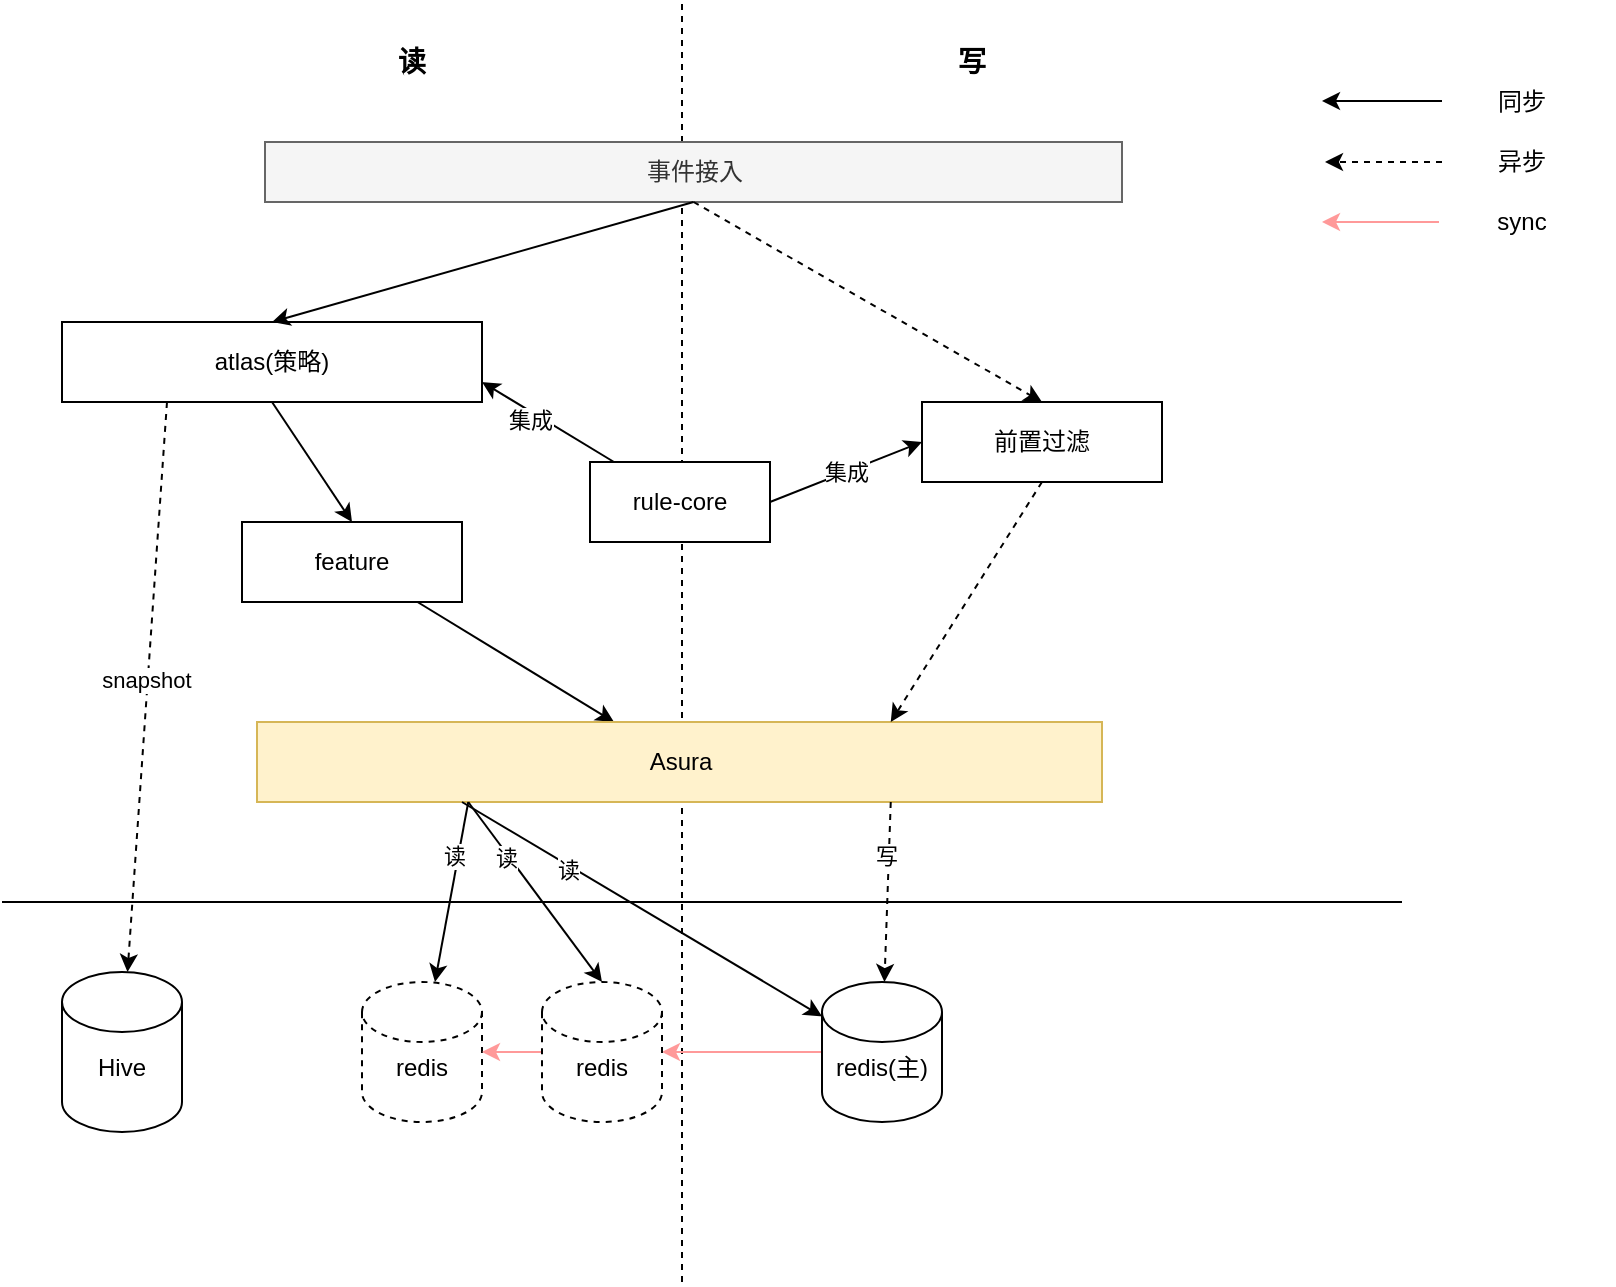 <mxfile version="13.6.5" type="github">
  <diagram id="a2OO5_XoCAEclmJaOGbQ" name="Page-1">
    <mxGraphModel dx="1261" dy="843" grid="1" gridSize="10" guides="1" tooltips="1" connect="1" arrows="1" fold="1" page="1" pageScale="1" pageWidth="827" pageHeight="1169" math="0" shadow="0">
      <root>
        <mxCell id="0" />
        <mxCell id="1" parent="0" />
        <mxCell id="f_jPBdqohyxs24n2NIzw-2" value="" style="endArrow=none;html=1;dashed=1;" parent="1" edge="1">
          <mxGeometry width="50" height="50" relative="1" as="geometry">
            <mxPoint x="370" y="720" as="sourcePoint" />
            <mxPoint x="370" y="80" as="targetPoint" />
          </mxGeometry>
        </mxCell>
        <mxCell id="f_jPBdqohyxs24n2NIzw-3" value="&lt;b&gt;&lt;font style=&quot;font-size: 14px&quot;&gt;读&lt;/font&gt;&lt;/b&gt;" style="text;html=1;strokeColor=none;fillColor=none;align=center;verticalAlign=middle;whiteSpace=wrap;rounded=0;" parent="1" vertex="1">
          <mxGeometry x="190" y="100" width="90" height="20" as="geometry" />
        </mxCell>
        <mxCell id="f_jPBdqohyxs24n2NIzw-4" value="&lt;b&gt;&lt;font style=&quot;font-size: 14px&quot;&gt;写&lt;/font&gt;&lt;/b&gt;" style="text;html=1;strokeColor=none;fillColor=none;align=center;verticalAlign=middle;whiteSpace=wrap;rounded=0;" parent="1" vertex="1">
          <mxGeometry x="470" y="100" width="90" height="20" as="geometry" />
        </mxCell>
        <mxCell id="f_jPBdqohyxs24n2NIzw-9" style="rounded=0;orthogonalLoop=1;jettySize=auto;html=1;exitX=0.5;exitY=1;exitDx=0;exitDy=0;entryX=0.5;entryY=0;entryDx=0;entryDy=0;" parent="1" source="f_jPBdqohyxs24n2NIzw-5" target="f_jPBdqohyxs24n2NIzw-7" edge="1">
          <mxGeometry relative="1" as="geometry" />
        </mxCell>
        <mxCell id="0CUJRHTORJeKaPp0CX7Q-3" style="rounded=0;orthogonalLoop=1;jettySize=auto;html=1;exitX=0.25;exitY=1;exitDx=0;exitDy=0;dashed=1;" edge="1" parent="1" source="f_jPBdqohyxs24n2NIzw-5" target="0CUJRHTORJeKaPp0CX7Q-1">
          <mxGeometry relative="1" as="geometry" />
        </mxCell>
        <mxCell id="0CUJRHTORJeKaPp0CX7Q-4" value="snapshot" style="edgeLabel;html=1;align=center;verticalAlign=middle;resizable=0;points=[];" vertex="1" connectable="0" parent="0CUJRHTORJeKaPp0CX7Q-3">
          <mxGeometry x="-0.024" y="-1" relative="1" as="geometry">
            <mxPoint as="offset" />
          </mxGeometry>
        </mxCell>
        <mxCell id="f_jPBdqohyxs24n2NIzw-5" value="atlas(策略)" style="rounded=0;whiteSpace=wrap;html=1;" parent="1" vertex="1">
          <mxGeometry x="60" y="240" width="210" height="40" as="geometry" />
        </mxCell>
        <mxCell id="f_jPBdqohyxs24n2NIzw-10" style="rounded=0;orthogonalLoop=1;jettySize=auto;html=1;entryX=1;entryY=0.75;entryDx=0;entryDy=0;" parent="1" source="f_jPBdqohyxs24n2NIzw-6" target="f_jPBdqohyxs24n2NIzw-5" edge="1">
          <mxGeometry relative="1" as="geometry" />
        </mxCell>
        <mxCell id="f_jPBdqohyxs24n2NIzw-39" value="集成" style="edgeLabel;html=1;align=center;verticalAlign=middle;resizable=0;points=[];" parent="f_jPBdqohyxs24n2NIzw-10" vertex="1" connectable="0">
          <mxGeometry x="0.235" y="4" relative="1" as="geometry">
            <mxPoint as="offset" />
          </mxGeometry>
        </mxCell>
        <mxCell id="f_jPBdqohyxs24n2NIzw-6" value="rule-core" style="rounded=0;whiteSpace=wrap;html=1;" parent="1" vertex="1">
          <mxGeometry x="324" y="310" width="90" height="40" as="geometry" />
        </mxCell>
        <mxCell id="f_jPBdqohyxs24n2NIzw-13" value="" style="rounded=0;orthogonalLoop=1;jettySize=auto;html=1;" parent="1" source="f_jPBdqohyxs24n2NIzw-7" target="f_jPBdqohyxs24n2NIzw-12" edge="1">
          <mxGeometry relative="1" as="geometry" />
        </mxCell>
        <mxCell id="f_jPBdqohyxs24n2NIzw-7" value="feature" style="rounded=0;whiteSpace=wrap;html=1;" parent="1" vertex="1">
          <mxGeometry x="150" y="340" width="110" height="40" as="geometry" />
        </mxCell>
        <mxCell id="f_jPBdqohyxs24n2NIzw-12" value="Asura" style="whiteSpace=wrap;html=1;rounded=0;fillColor=#fff2cc;strokeColor=#d6b656;" parent="1" vertex="1">
          <mxGeometry x="157.5" y="440" width="422.5" height="40" as="geometry" />
        </mxCell>
        <mxCell id="f_jPBdqohyxs24n2NIzw-14" value="" style="endArrow=none;html=1;" parent="1" edge="1">
          <mxGeometry width="50" height="50" relative="1" as="geometry">
            <mxPoint x="30" y="530" as="sourcePoint" />
            <mxPoint x="730" y="530" as="targetPoint" />
          </mxGeometry>
        </mxCell>
        <mxCell id="f_jPBdqohyxs24n2NIzw-57" value="" style="edgeStyle=none;rounded=0;orthogonalLoop=1;jettySize=auto;html=1;strokeColor=#FF9999;" parent="1" source="f_jPBdqohyxs24n2NIzw-15" target="f_jPBdqohyxs24n2NIzw-41" edge="1">
          <mxGeometry relative="1" as="geometry" />
        </mxCell>
        <mxCell id="f_jPBdqohyxs24n2NIzw-15" value="&lt;br&gt;redis(主)" style="shape=cylinder2;whiteSpace=wrap;html=1;boundedLbl=1;backgroundOutline=1;size=15;" parent="1" vertex="1">
          <mxGeometry x="440" y="570" width="60" height="70" as="geometry" />
        </mxCell>
        <mxCell id="f_jPBdqohyxs24n2NIzw-19" value="" style="endArrow=classic;html=1;" parent="1" target="f_jPBdqohyxs24n2NIzw-15" edge="1">
          <mxGeometry width="50" height="50" relative="1" as="geometry">
            <mxPoint x="260" y="480" as="sourcePoint" />
            <mxPoint x="180" y="620" as="targetPoint" />
          </mxGeometry>
        </mxCell>
        <mxCell id="f_jPBdqohyxs24n2NIzw-21" value="读" style="edgeLabel;html=1;align=center;verticalAlign=middle;resizable=0;points=[];" parent="f_jPBdqohyxs24n2NIzw-19" vertex="1" connectable="0">
          <mxGeometry x="-0.399" y="-2" relative="1" as="geometry">
            <mxPoint as="offset" />
          </mxGeometry>
        </mxCell>
        <mxCell id="f_jPBdqohyxs24n2NIzw-23" value="" style="endArrow=classic;html=1;exitX=0.75;exitY=1;exitDx=0;exitDy=0;dashed=1;" parent="1" source="f_jPBdqohyxs24n2NIzw-12" target="f_jPBdqohyxs24n2NIzw-15" edge="1">
          <mxGeometry width="50" height="50" relative="1" as="geometry">
            <mxPoint x="525" y="470" as="sourcePoint" />
            <mxPoint x="262.967" y="570" as="targetPoint" />
          </mxGeometry>
        </mxCell>
        <mxCell id="f_jPBdqohyxs24n2NIzw-24" value="写" style="edgeLabel;html=1;align=center;verticalAlign=middle;resizable=0;points=[];" parent="f_jPBdqohyxs24n2NIzw-23" vertex="1" connectable="0">
          <mxGeometry x="-0.399" y="-2" relative="1" as="geometry">
            <mxPoint as="offset" />
          </mxGeometry>
        </mxCell>
        <mxCell id="f_jPBdqohyxs24n2NIzw-25" value="事件接入" style="rounded=0;whiteSpace=wrap;html=1;fillColor=#f5f5f5;strokeColor=#666666;fontColor=#333333;" parent="1" vertex="1">
          <mxGeometry x="161.5" y="150" width="428.5" height="30" as="geometry" />
        </mxCell>
        <mxCell id="f_jPBdqohyxs24n2NIzw-27" value="前置过滤" style="rounded=0;whiteSpace=wrap;html=1;" parent="1" vertex="1">
          <mxGeometry x="490" y="280" width="120" height="40" as="geometry" />
        </mxCell>
        <mxCell id="f_jPBdqohyxs24n2NIzw-28" value="" style="endArrow=classic;html=1;exitX=0.5;exitY=1;exitDx=0;exitDy=0;entryX=0.5;entryY=0;entryDx=0;entryDy=0;dashed=1;" parent="1" source="f_jPBdqohyxs24n2NIzw-25" target="f_jPBdqohyxs24n2NIzw-27" edge="1">
          <mxGeometry width="50" height="50" relative="1" as="geometry">
            <mxPoint x="535" y="480" as="sourcePoint" />
            <mxPoint x="314.5" y="590.03" as="targetPoint" />
          </mxGeometry>
        </mxCell>
        <mxCell id="f_jPBdqohyxs24n2NIzw-30" value="" style="endArrow=classic;html=1;exitX=0.5;exitY=1;exitDx=0;exitDy=0;entryX=0.75;entryY=0;entryDx=0;entryDy=0;dashed=1;" parent="1" source="f_jPBdqohyxs24n2NIzw-27" target="f_jPBdqohyxs24n2NIzw-12" edge="1">
          <mxGeometry width="50" height="50" relative="1" as="geometry">
            <mxPoint x="650" y="290" as="sourcePoint" />
            <mxPoint x="518.025" y="430" as="targetPoint" />
          </mxGeometry>
        </mxCell>
        <mxCell id="f_jPBdqohyxs24n2NIzw-31" value="集成" style="endArrow=classic;html=1;exitX=1;exitY=0.5;exitDx=0;exitDy=0;entryX=0;entryY=0.5;entryDx=0;entryDy=0;" parent="1" source="f_jPBdqohyxs24n2NIzw-6" target="f_jPBdqohyxs24n2NIzw-27" edge="1">
          <mxGeometry width="50" height="50" relative="1" as="geometry">
            <mxPoint x="536.5" y="390" as="sourcePoint" />
            <mxPoint x="528.025" y="440" as="targetPoint" />
          </mxGeometry>
        </mxCell>
        <mxCell id="f_jPBdqohyxs24n2NIzw-33" value="" style="endArrow=classic;html=1;exitX=0.5;exitY=1;exitDx=0;exitDy=0;entryX=0.5;entryY=0;entryDx=0;entryDy=0;" parent="1" source="f_jPBdqohyxs24n2NIzw-25" target="f_jPBdqohyxs24n2NIzw-5" edge="1">
          <mxGeometry width="50" height="50" relative="1" as="geometry">
            <mxPoint x="385.75" y="190" as="sourcePoint" />
            <mxPoint x="536.5" y="350" as="targetPoint" />
          </mxGeometry>
        </mxCell>
        <mxCell id="f_jPBdqohyxs24n2NIzw-40" value="&lt;br&gt;redis" style="shape=cylinder2;whiteSpace=wrap;html=1;boundedLbl=1;backgroundOutline=1;size=15;dashed=1;" parent="1" vertex="1">
          <mxGeometry x="210" y="570" width="60" height="70" as="geometry" />
        </mxCell>
        <mxCell id="f_jPBdqohyxs24n2NIzw-58" value="" style="edgeStyle=none;rounded=0;orthogonalLoop=1;jettySize=auto;html=1;strokeColor=#FF9999;" parent="1" source="f_jPBdqohyxs24n2NIzw-41" target="f_jPBdqohyxs24n2NIzw-40" edge="1">
          <mxGeometry relative="1" as="geometry" />
        </mxCell>
        <mxCell id="f_jPBdqohyxs24n2NIzw-41" value="&lt;br&gt;redis" style="shape=cylinder2;whiteSpace=wrap;html=1;boundedLbl=1;backgroundOutline=1;size=15;dashed=1;" parent="1" vertex="1">
          <mxGeometry x="300" y="570" width="60" height="70" as="geometry" />
        </mxCell>
        <mxCell id="f_jPBdqohyxs24n2NIzw-47" value="" style="endArrow=classic;html=1;exitX=0.25;exitY=1;exitDx=0;exitDy=0;" parent="1" source="f_jPBdqohyxs24n2NIzw-12" target="f_jPBdqohyxs24n2NIzw-40" edge="1">
          <mxGeometry width="50" height="50" relative="1" as="geometry">
            <mxPoint x="223.75" y="490" as="sourcePoint" />
            <mxPoint x="235.45" y="580" as="targetPoint" />
          </mxGeometry>
        </mxCell>
        <mxCell id="f_jPBdqohyxs24n2NIzw-48" value="读" style="edgeLabel;html=1;align=center;verticalAlign=middle;resizable=0;points=[];" parent="f_jPBdqohyxs24n2NIzw-47" vertex="1" connectable="0">
          <mxGeometry x="-0.399" y="-2" relative="1" as="geometry">
            <mxPoint as="offset" />
          </mxGeometry>
        </mxCell>
        <mxCell id="f_jPBdqohyxs24n2NIzw-49" value="" style="endArrow=classic;html=1;exitX=0.25;exitY=1;exitDx=0;exitDy=0;entryX=0.5;entryY=0;entryDx=0;entryDy=0;entryPerimeter=0;" parent="1" source="f_jPBdqohyxs24n2NIzw-12" target="f_jPBdqohyxs24n2NIzw-41" edge="1">
          <mxGeometry width="50" height="50" relative="1" as="geometry">
            <mxPoint x="223.75" y="490" as="sourcePoint" />
            <mxPoint x="340" y="589.359" as="targetPoint" />
          </mxGeometry>
        </mxCell>
        <mxCell id="f_jPBdqohyxs24n2NIzw-50" value="读" style="edgeLabel;html=1;align=center;verticalAlign=middle;resizable=0;points=[];" parent="f_jPBdqohyxs24n2NIzw-49" vertex="1" connectable="0">
          <mxGeometry x="-0.399" y="-2" relative="1" as="geometry">
            <mxPoint as="offset" />
          </mxGeometry>
        </mxCell>
        <mxCell id="f_jPBdqohyxs24n2NIzw-52" value="" style="group" parent="1" vertex="1" connectable="0">
          <mxGeometry x="690" y="120" width="145.75" height="50" as="geometry" />
        </mxCell>
        <mxCell id="f_jPBdqohyxs24n2NIzw-51" value="" style="group" parent="f_jPBdqohyxs24n2NIzw-52" vertex="1" connectable="0">
          <mxGeometry width="145.75" height="50" as="geometry" />
        </mxCell>
        <mxCell id="f_jPBdqohyxs24n2NIzw-38" value="" style="group;container=1;" parent="f_jPBdqohyxs24n2NIzw-51" vertex="1" connectable="0">
          <mxGeometry width="145.75" height="50" as="geometry">
            <mxRectangle x="690" y="120" width="50" height="40" as="alternateBounds" />
          </mxGeometry>
        </mxCell>
        <mxCell id="f_jPBdqohyxs24n2NIzw-35" value="" style="endArrow=classic;html=1;entryX=0.5;entryY=0;entryDx=0;entryDy=0;dashed=1;" parent="f_jPBdqohyxs24n2NIzw-38" edge="1">
          <mxGeometry width="50" height="50" relative="1" as="geometry">
            <mxPoint x="60" y="40" as="sourcePoint" />
            <mxPoint x="1.5" y="40" as="targetPoint" />
          </mxGeometry>
        </mxCell>
        <mxCell id="f_jPBdqohyxs24n2NIzw-36" value="同步" style="text;html=1;strokeColor=none;fillColor=none;align=center;verticalAlign=middle;whiteSpace=wrap;rounded=0;" parent="f_jPBdqohyxs24n2NIzw-38" vertex="1">
          <mxGeometry x="80" width="40" height="20" as="geometry" />
        </mxCell>
        <mxCell id="f_jPBdqohyxs24n2NIzw-37" value="异步" style="text;html=1;strokeColor=none;fillColor=none;align=center;verticalAlign=middle;whiteSpace=wrap;rounded=0;" parent="f_jPBdqohyxs24n2NIzw-38" vertex="1">
          <mxGeometry x="80" y="30" width="40" height="20" as="geometry" />
        </mxCell>
        <mxCell id="f_jPBdqohyxs24n2NIzw-34" value="" style="endArrow=classic;html=1;entryX=0.5;entryY=0;entryDx=0;entryDy=0;" parent="f_jPBdqohyxs24n2NIzw-38" edge="1">
          <mxGeometry width="50" height="50" relative="1" as="geometry">
            <mxPoint x="60" y="9.5" as="sourcePoint" />
            <mxPoint y="9.5" as="targetPoint" />
          </mxGeometry>
        </mxCell>
        <mxCell id="f_jPBdqohyxs24n2NIzw-53" value="" style="endArrow=classic;html=1;entryX=0.5;entryY=0;entryDx=0;entryDy=0;strokeColor=#FF9999;" parent="1" edge="1">
          <mxGeometry width="50" height="50" relative="1" as="geometry">
            <mxPoint x="748.5" y="190" as="sourcePoint" />
            <mxPoint x="690" y="190" as="targetPoint" />
          </mxGeometry>
        </mxCell>
        <mxCell id="f_jPBdqohyxs24n2NIzw-54" value="sync" style="text;html=1;strokeColor=none;fillColor=none;align=center;verticalAlign=middle;whiteSpace=wrap;rounded=0;" parent="1" vertex="1">
          <mxGeometry x="770" y="180" width="40" height="20" as="geometry" />
        </mxCell>
        <mxCell id="0CUJRHTORJeKaPp0CX7Q-1" value="&lt;br&gt;Hive" style="shape=cylinder2;whiteSpace=wrap;html=1;boundedLbl=1;backgroundOutline=1;size=15;" vertex="1" parent="1">
          <mxGeometry x="60" y="565" width="60" height="80" as="geometry" />
        </mxCell>
      </root>
    </mxGraphModel>
  </diagram>
</mxfile>

